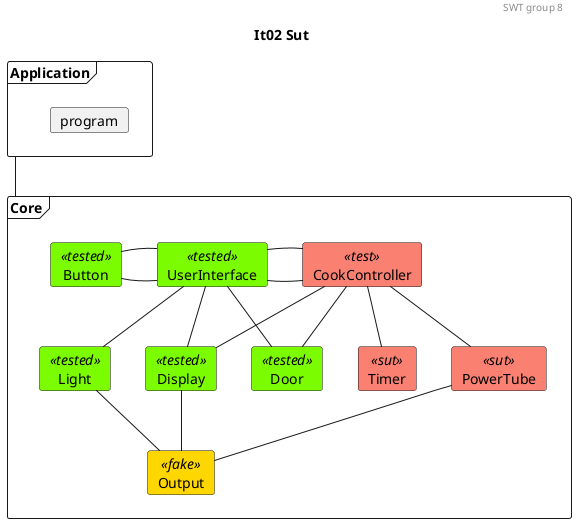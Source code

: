 @startuml

'Testing colors:
skinparam card{
    backgroundColor<<tested>> lawngreen
    backgroundColor<<sut>> salmon
    backgroundColor<<test>> salmon
    backgroundColor<<fake>> gold
}

header SWT group 8
title It02 Sut

frame Application{
    card program
}

frame Core{
    card UserInterface<<tested>>
    card CookController<<test>>

    card Door<<tested>>
    card Light<<tested>>
    card Timer<<sut>>
    card PowerTube<<sut>>
    card Display<<tested>>
    card Output<<fake>>
    card Button<<tested>>
}

'Relations projects
' 0. to 1.
Application -- Core

'Relations CookController:
'1.
CookController - UserInterface
'1. to 2.
CookController -- Door
CookController -- Timer
CookController -- PowerTube
CookController -- Display

'Relations UserInterface:
'1.
UserInterface - CookController
Button - UserInterface 
UserInterface - Button

'1. to 2.
UserInterface -- Light
UserInterface -- Door
UserInterface -- Display
' Relations 2. to 3.
Light -- Output
Display -- Output
PowerTube -- Output



@enduml